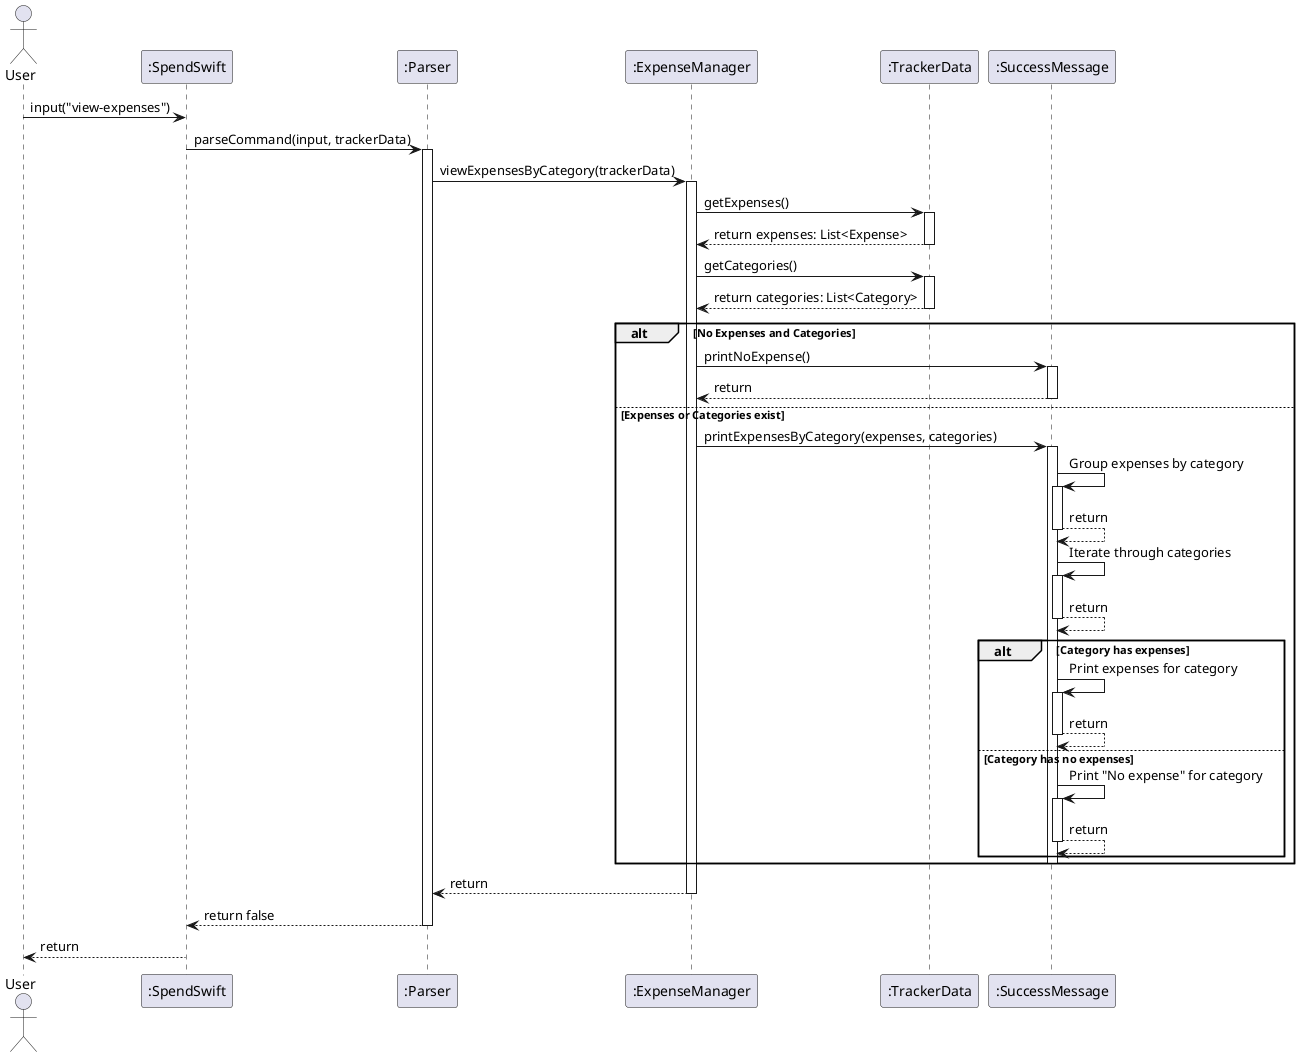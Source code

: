 @startuml
actor User
participant ":SpendSwift" as SpendSwift
participant ":Parser" as Parser
participant ":ExpenseManager" as ExpenseManager
participant ":TrackerData" as TrackerData
participant ":SuccessMessage" as SuccessMessage

User -> SpendSwift : input("view-expenses")
SpendSwift -> Parser : parseCommand(input, trackerData)

activate Parser
Parser -> ExpenseManager : viewExpensesByCategory(trackerData)

activate ExpenseManager
ExpenseManager -> TrackerData : getExpenses()
activate TrackerData
TrackerData --> ExpenseManager : return expenses: List<Expense>
deactivate TrackerData
ExpenseManager -> TrackerData : getCategories()
activate TrackerData
TrackerData --> ExpenseManager : return categories: List<Category>
deactivate TrackerData

alt No Expenses and Categories
    ExpenseManager -> SuccessMessage : printNoExpense()
    activate SuccessMessage
    SuccessMessage --> ExpenseManager : return
    deactivate SuccessMessage
else Expenses or Categories exist
    ExpenseManager -> SuccessMessage : printExpensesByCategory(expenses, categories)

    activate SuccessMessage
    SuccessMessage -> SuccessMessage : Group expenses by category
    activate SuccessMessage
        SuccessMessage --> SuccessMessage : return
        deactivate SuccessMessage
    SuccessMessage -> SuccessMessage : Iterate through categories
    activate SuccessMessage
        SuccessMessage --> SuccessMessage : return
        deactivate SuccessMessage
    alt Category has expenses
        SuccessMessage -> SuccessMessage : Print expenses for category
        activate SuccessMessage
        SuccessMessage --> SuccessMessage : return
        deactivate SuccessMessage
    else Category has no expenses
        SuccessMessage -> SuccessMessage : Print "No expense" for category
        activate SuccessMessage
        SuccessMessage --> SuccessMessage : return
        deactivate SuccessMessage
    end
    deactivate SuccessMessage
end

    ExpenseManager --> Parser : return
    deactivate ExpenseManager

    Parser --> SpendSwift : return false
    deactivate Parser

    SpendSwift --> User : return
    deactivate SpendSwift

@enduml
